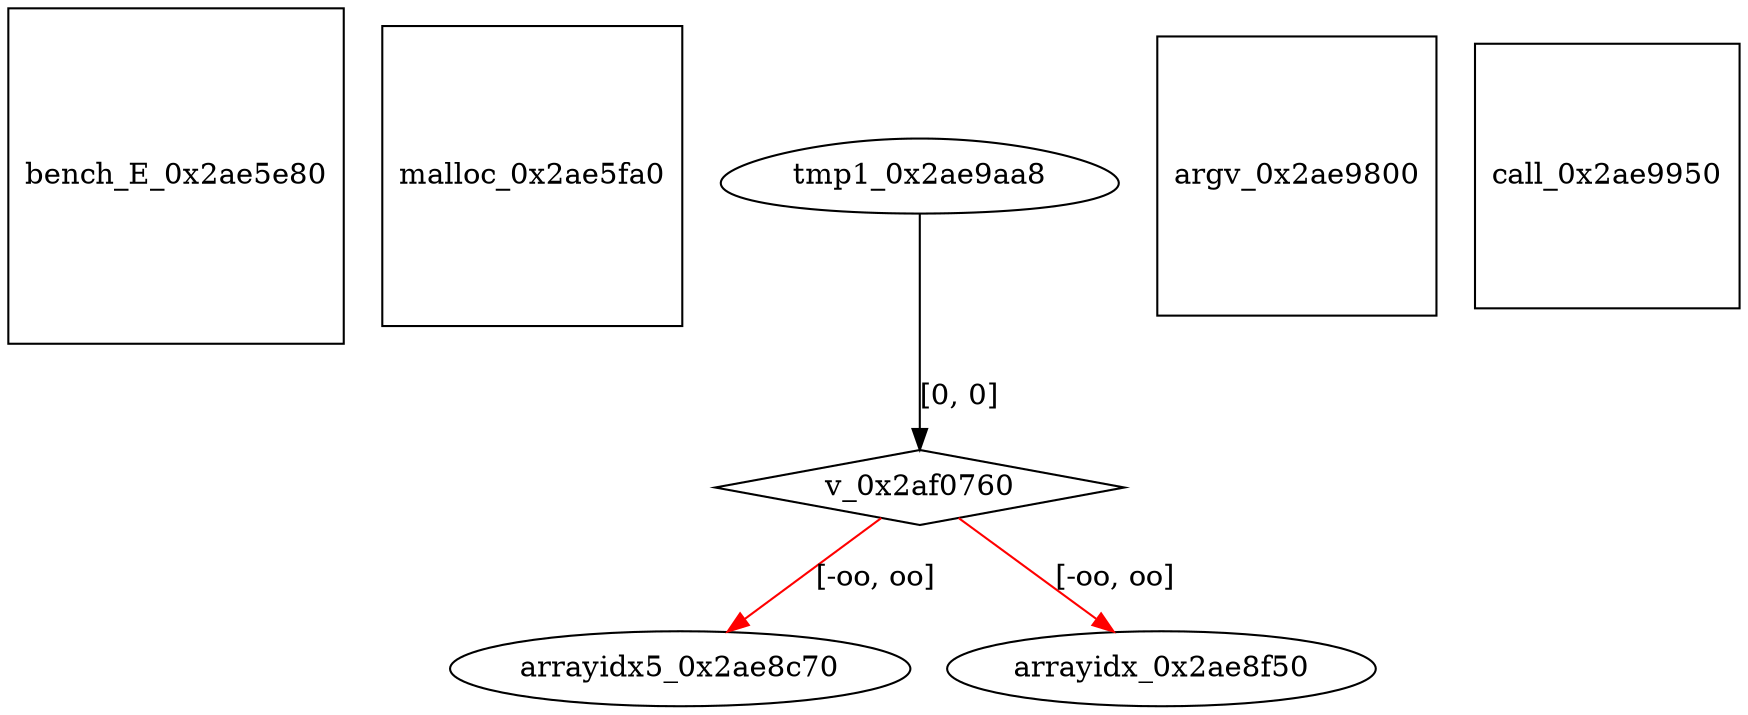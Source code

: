 digraph grafico {
"bench_E_0x2ae5e80" [shape=square];
"malloc_0x2ae5fa0" [shape=square];
"arrayidx5_0x2ae8c70" [shape=ellipse];
"v_0x2af0760" -> "arrayidx5_0x2ae8c70" [label="[-oo, oo]",color=red];
"arrayidx_0x2ae8f50" [shape=ellipse];
"v_0x2af0760" -> "arrayidx_0x2ae8f50" [label="[-oo, oo]",color=red];
"argv_0x2ae9800" [shape=square];
"call_0x2ae9950" [shape=square];
"tmp1_0x2ae9aa8" [shape=egg];
"v_0x2af0760" [shape=diamond];
"tmp1_0x2ae9aa8" -> "v_0x2af0760" [label="[0, 0]"];
}